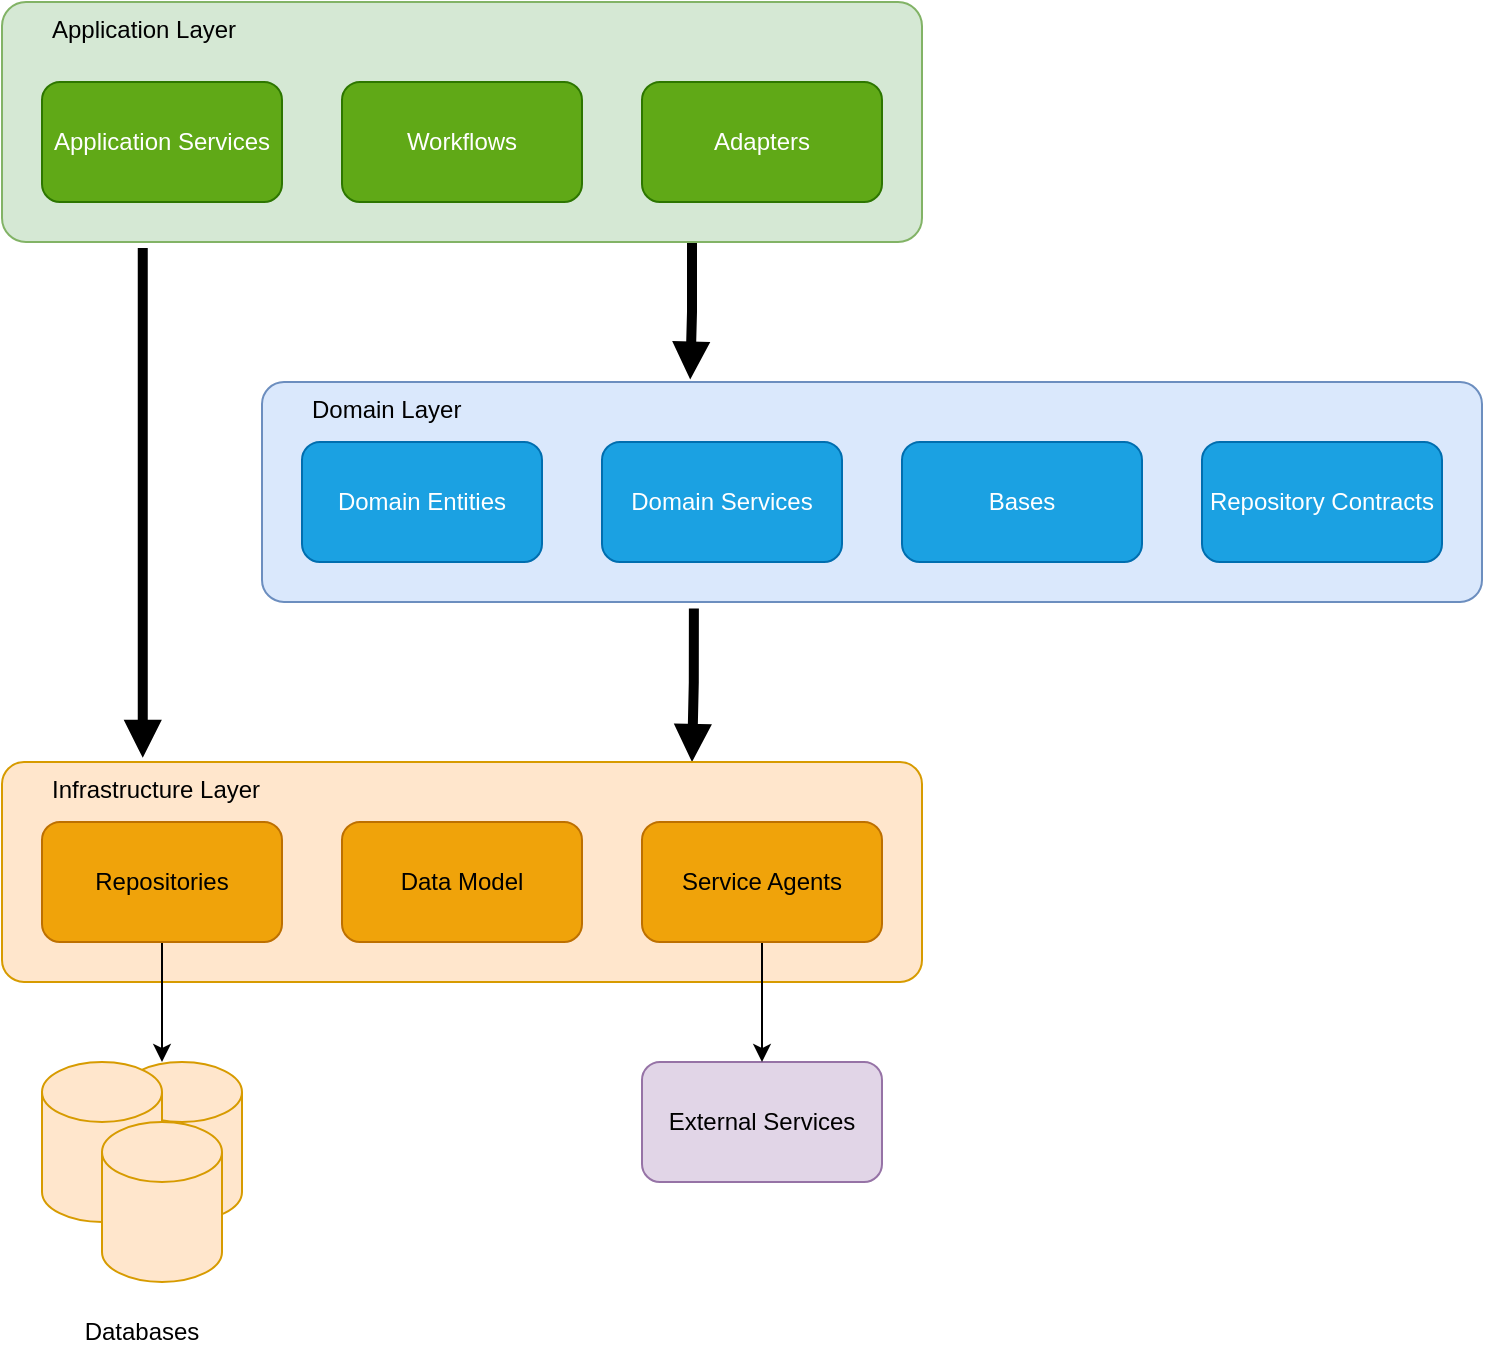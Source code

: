 <mxfile version="21.3.5" type="device">
  <diagram name="Page-1" id="4j5xUmTMNorFh1HsHcj_">
    <mxGraphModel dx="1179" dy="762" grid="1" gridSize="10" guides="1" tooltips="1" connect="1" arrows="1" fold="1" page="1" pageScale="1" pageWidth="1169" pageHeight="827" math="0" shadow="0">
      <root>
        <mxCell id="0" />
        <mxCell id="1" parent="0" />
        <mxCell id="2heljNcSoUlwW3z5B35L-23" style="edgeStyle=orthogonalEdgeStyle;rounded=0;orthogonalLoop=1;jettySize=auto;html=1;exitX=0.75;exitY=1;exitDx=0;exitDy=0;entryX=0.351;entryY=-0.011;entryDx=0;entryDy=0;strokeWidth=5;endArrow=block;endFill=1;entryPerimeter=0;" edge="1" parent="1" source="2heljNcSoUlwW3z5B35L-2" target="2heljNcSoUlwW3z5B35L-10">
          <mxGeometry relative="1" as="geometry" />
        </mxCell>
        <mxCell id="2heljNcSoUlwW3z5B35L-30" style="edgeStyle=orthogonalEdgeStyle;rounded=0;orthogonalLoop=1;jettySize=auto;html=1;exitX=0.153;exitY=1.025;exitDx=0;exitDy=0;exitPerimeter=0;entryX=0.153;entryY=-0.019;entryDx=0;entryDy=0;entryPerimeter=0;strokeWidth=5;endArrow=block;endFill=1;" edge="1" parent="1" source="2heljNcSoUlwW3z5B35L-2" target="2heljNcSoUlwW3z5B35L-11">
          <mxGeometry relative="1" as="geometry">
            <mxPoint x="340" y="460" as="targetPoint" />
          </mxGeometry>
        </mxCell>
        <mxCell id="2heljNcSoUlwW3z5B35L-2" value="Application Layer" style="rounded=1;whiteSpace=wrap;html=1;align=left;verticalAlign=top;spacingLeft=23;arcSize=10;fillColor=#d5e8d4;strokeColor=#82b366;" vertex="1" parent="1">
          <mxGeometry x="270" y="90" width="460" height="120" as="geometry" />
        </mxCell>
        <mxCell id="2heljNcSoUlwW3z5B35L-9" value="External Services" style="rounded=1;whiteSpace=wrap;html=1;fillColor=#e1d5e7;strokeColor=#9673a6;" vertex="1" parent="1">
          <mxGeometry x="590" y="620" width="120" height="60" as="geometry" />
        </mxCell>
        <mxCell id="2heljNcSoUlwW3z5B35L-25" style="edgeStyle=orthogonalEdgeStyle;rounded=0;orthogonalLoop=1;jettySize=auto;html=1;exitX=0.354;exitY=1.03;exitDx=0;exitDy=0;entryX=0.75;entryY=0;entryDx=0;entryDy=0;strokeWidth=5;endArrow=block;endFill=1;exitPerimeter=0;" edge="1" parent="1" source="2heljNcSoUlwW3z5B35L-10" target="2heljNcSoUlwW3z5B35L-11">
          <mxGeometry relative="1" as="geometry" />
        </mxCell>
        <mxCell id="2heljNcSoUlwW3z5B35L-10" value="&lt;div&gt;Domain Layer&lt;br&gt;&lt;/div&gt;" style="rounded=1;whiteSpace=wrap;html=1;align=left;verticalAlign=top;spacingLeft=23;arcSize=10;fillColor=#dae8fc;strokeColor=#6c8ebf;" vertex="1" parent="1">
          <mxGeometry x="400" y="280" width="610" height="110" as="geometry" />
        </mxCell>
        <mxCell id="2heljNcSoUlwW3z5B35L-11" value="&lt;div&gt;Infrastructure Layer&lt;/div&gt;" style="rounded=1;whiteSpace=wrap;html=1;align=left;verticalAlign=top;spacingLeft=23;arcSize=10;fillColor=#ffe6cc;strokeColor=#d79b00;" vertex="1" parent="1">
          <mxGeometry x="270" y="470" width="460" height="110" as="geometry" />
        </mxCell>
        <mxCell id="2heljNcSoUlwW3z5B35L-12" value="Application Services" style="rounded=1;whiteSpace=wrap;html=1;fillColor=#60a917;fontColor=#ffffff;strokeColor=#2D7600;" vertex="1" parent="1">
          <mxGeometry x="290" y="130" width="120" height="60" as="geometry" />
        </mxCell>
        <mxCell id="2heljNcSoUlwW3z5B35L-14" value="&lt;div&gt;Workflows&lt;/div&gt;" style="rounded=1;whiteSpace=wrap;html=1;fillColor=#60a917;fontColor=#ffffff;strokeColor=#2D7600;" vertex="1" parent="1">
          <mxGeometry x="440" y="130" width="120" height="60" as="geometry" />
        </mxCell>
        <mxCell id="2heljNcSoUlwW3z5B35L-27" style="edgeStyle=orthogonalEdgeStyle;rounded=0;orthogonalLoop=1;jettySize=auto;html=1;entryX=0.5;entryY=0;entryDx=0;entryDy=0;" edge="1" parent="1" source="2heljNcSoUlwW3z5B35L-15" target="2heljNcSoUlwW3z5B35L-9">
          <mxGeometry relative="1" as="geometry" />
        </mxCell>
        <mxCell id="2heljNcSoUlwW3z5B35L-15" value="Service Agents" style="rounded=1;whiteSpace=wrap;html=1;fillColor=#f0a30a;fontColor=#000000;strokeColor=#BD7000;" vertex="1" parent="1">
          <mxGeometry x="590" y="500" width="120" height="60" as="geometry" />
        </mxCell>
        <mxCell id="2heljNcSoUlwW3z5B35L-16" value="Data Model" style="rounded=1;whiteSpace=wrap;html=1;fillColor=#f0a30a;fontColor=#000000;strokeColor=#BD7000;" vertex="1" parent="1">
          <mxGeometry x="440" y="500" width="120" height="60" as="geometry" />
        </mxCell>
        <mxCell id="2heljNcSoUlwW3z5B35L-17" value="Repository Contracts" style="rounded=1;whiteSpace=wrap;html=1;fillColor=#1ba1e2;fontColor=#ffffff;strokeColor=#006EAF;" vertex="1" parent="1">
          <mxGeometry x="870" y="310" width="120" height="60" as="geometry" />
        </mxCell>
        <mxCell id="2heljNcSoUlwW3z5B35L-18" value="Bases" style="rounded=1;whiteSpace=wrap;html=1;fillColor=#1ba1e2;fontColor=#ffffff;strokeColor=#006EAF;" vertex="1" parent="1">
          <mxGeometry x="720" y="310" width="120" height="60" as="geometry" />
        </mxCell>
        <mxCell id="2heljNcSoUlwW3z5B35L-19" value="Domain Services" style="rounded=1;whiteSpace=wrap;html=1;fillColor=#1ba1e2;fontColor=#ffffff;strokeColor=#006EAF;" vertex="1" parent="1">
          <mxGeometry x="570" y="310" width="120" height="60" as="geometry" />
        </mxCell>
        <mxCell id="2heljNcSoUlwW3z5B35L-20" value="Adapters" style="rounded=1;whiteSpace=wrap;html=1;fillColor=#60a917;fontColor=#ffffff;strokeColor=#2D7600;" vertex="1" parent="1">
          <mxGeometry x="590" y="130" width="120" height="60" as="geometry" />
        </mxCell>
        <mxCell id="2heljNcSoUlwW3z5B35L-21" value="Domain Entities" style="rounded=1;whiteSpace=wrap;html=1;fillColor=#1ba1e2;fontColor=#ffffff;strokeColor=#006EAF;" vertex="1" parent="1">
          <mxGeometry x="420" y="310" width="120" height="60" as="geometry" />
        </mxCell>
        <mxCell id="2heljNcSoUlwW3z5B35L-26" style="edgeStyle=orthogonalEdgeStyle;rounded=0;orthogonalLoop=1;jettySize=auto;html=1;exitX=0.5;exitY=1;exitDx=0;exitDy=0;" edge="1" parent="1" source="2heljNcSoUlwW3z5B35L-22">
          <mxGeometry relative="1" as="geometry">
            <mxPoint x="350" y="620" as="targetPoint" />
          </mxGeometry>
        </mxCell>
        <mxCell id="2heljNcSoUlwW3z5B35L-22" value="Repositories" style="rounded=1;whiteSpace=wrap;html=1;fillColor=#f0a30a;fontColor=#000000;strokeColor=#BD7000;" vertex="1" parent="1">
          <mxGeometry x="290" y="500" width="120" height="60" as="geometry" />
        </mxCell>
        <mxCell id="2heljNcSoUlwW3z5B35L-29" value="" style="group" vertex="1" connectable="0" parent="1">
          <mxGeometry x="290" y="620" width="100" height="150" as="geometry" />
        </mxCell>
        <mxCell id="2heljNcSoUlwW3z5B35L-28" value="Databases" style="text;strokeColor=none;align=center;fillColor=none;html=1;verticalAlign=middle;whiteSpace=wrap;rounded=0;" vertex="1" parent="2heljNcSoUlwW3z5B35L-29">
          <mxGeometry x="20" y="120" width="60" height="30" as="geometry" />
        </mxCell>
        <mxCell id="2heljNcSoUlwW3z5B35L-3" value="" style="shape=cylinder3;whiteSpace=wrap;html=1;boundedLbl=1;backgroundOutline=1;size=15;fillColor=#ffe6cc;strokeColor=#d79b00;" vertex="1" parent="2heljNcSoUlwW3z5B35L-29">
          <mxGeometry x="40" width="60" height="80" as="geometry" />
        </mxCell>
        <mxCell id="2heljNcSoUlwW3z5B35L-4" value="" style="shape=cylinder3;whiteSpace=wrap;html=1;boundedLbl=1;backgroundOutline=1;size=15;fillColor=#ffe6cc;strokeColor=#d79b00;" vertex="1" parent="2heljNcSoUlwW3z5B35L-29">
          <mxGeometry width="60" height="80" as="geometry" />
        </mxCell>
        <mxCell id="2heljNcSoUlwW3z5B35L-5" value="" style="shape=cylinder3;whiteSpace=wrap;html=1;boundedLbl=1;backgroundOutline=1;size=15;fillColor=#ffe6cc;strokeColor=#d79b00;" vertex="1" parent="2heljNcSoUlwW3z5B35L-29">
          <mxGeometry x="30" y="30" width="60" height="80" as="geometry" />
        </mxCell>
      </root>
    </mxGraphModel>
  </diagram>
</mxfile>
